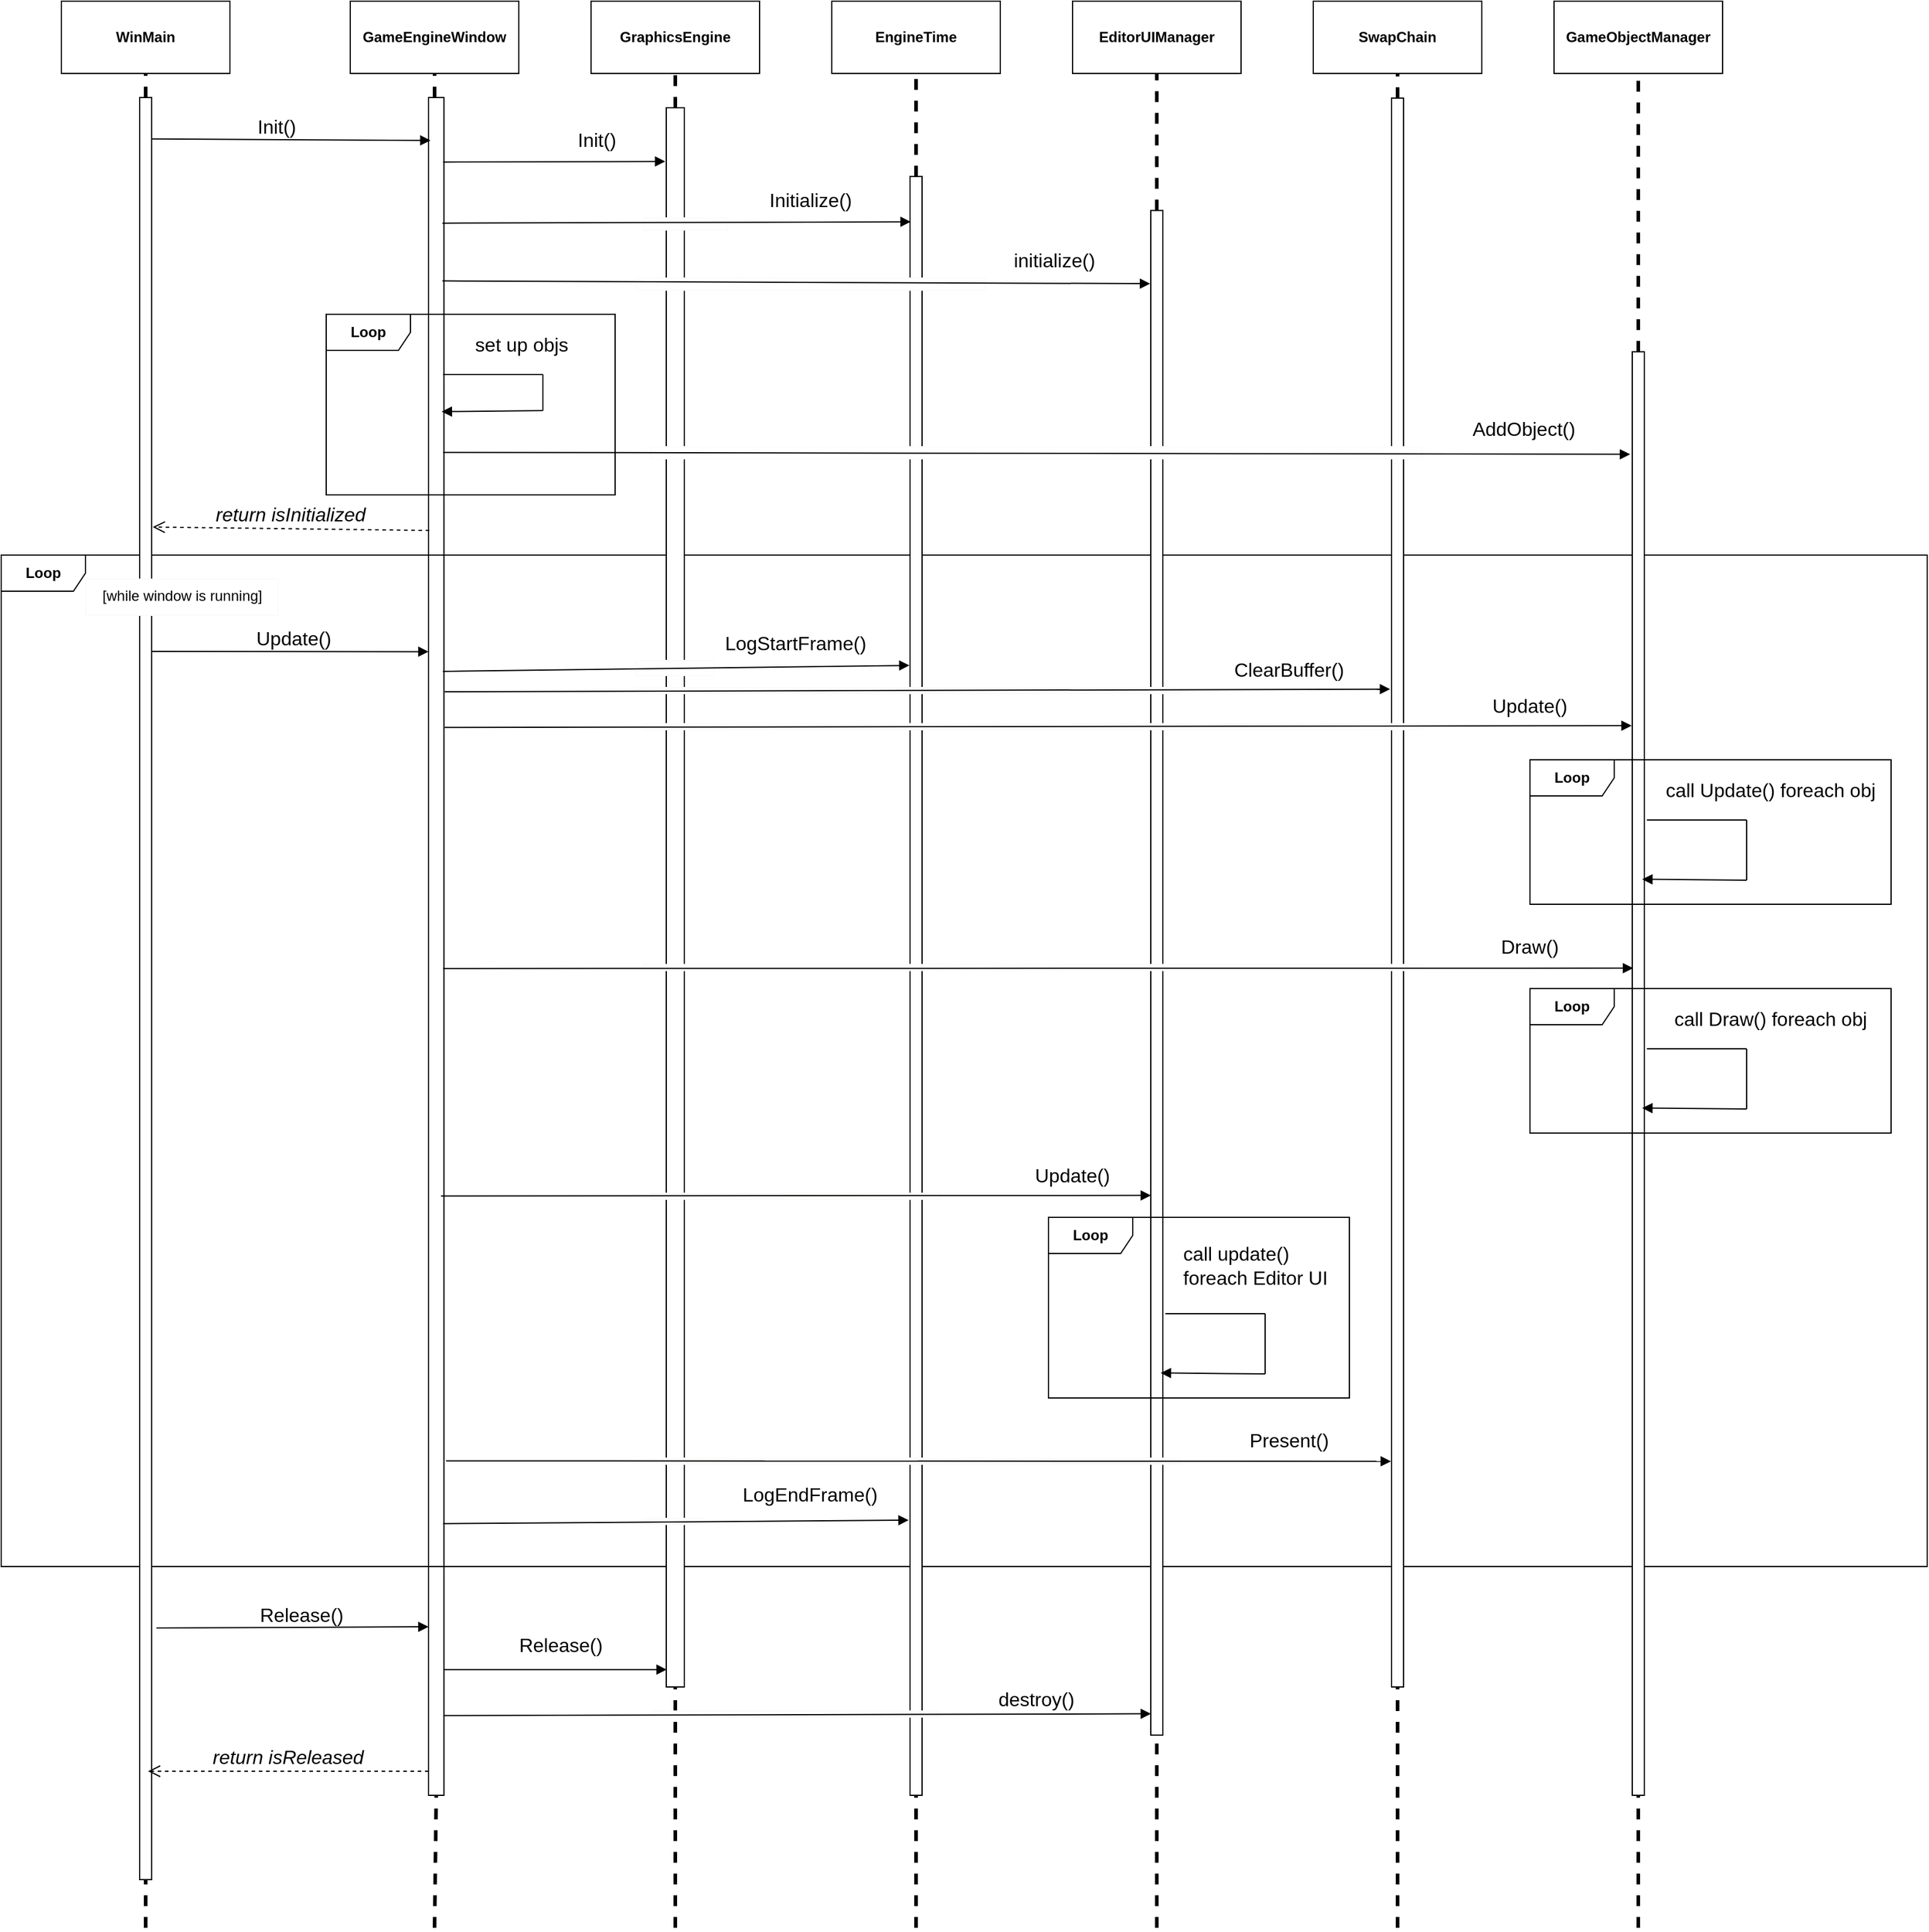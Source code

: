 <mxfile version="24.8.3">
  <diagram name="Page-1" id="9egSyZim5MgnGCOICIjD">
    <mxGraphModel dx="2632" dy="930" grid="1" gridSize="10" guides="1" tooltips="1" connect="1" arrows="1" fold="1" page="1" pageScale="1" pageWidth="850" pageHeight="1100" math="0" shadow="0">
      <root>
        <mxCell id="0" />
        <mxCell id="1" parent="0" />
        <mxCell id="O2gGplANYjAnvR2QXnQA-1" value="&lt;b&gt;GameEngineWindow&lt;/b&gt;" style="rounded=0;whiteSpace=wrap;html=1;" vertex="1" parent="1">
          <mxGeometry x="20" y="40" width="140" height="60" as="geometry" />
        </mxCell>
        <mxCell id="O2gGplANYjAnvR2QXnQA-2" value="" style="endArrow=none;dashed=1;html=1;rounded=0;entryX=0.5;entryY=1;entryDx=0;entryDy=0;strokeWidth=3;" edge="1" parent="1" source="O2gGplANYjAnvR2QXnQA-3" target="O2gGplANYjAnvR2QXnQA-1">
          <mxGeometry width="50" height="50" relative="1" as="geometry">
            <mxPoint x="90" y="1040" as="sourcePoint" />
            <mxPoint x="140" y="200" as="targetPoint" />
          </mxGeometry>
        </mxCell>
        <mxCell id="O2gGplANYjAnvR2QXnQA-5" value="" style="endArrow=none;dashed=1;html=1;rounded=0;entryX=0.5;entryY=1;entryDx=0;entryDy=0;strokeWidth=3;" edge="1" parent="1" target="O2gGplANYjAnvR2QXnQA-3">
          <mxGeometry width="50" height="50" relative="1" as="geometry">
            <mxPoint x="90" y="1640" as="sourcePoint" />
            <mxPoint x="90" y="100" as="targetPoint" />
          </mxGeometry>
        </mxCell>
        <mxCell id="O2gGplANYjAnvR2QXnQA-3" value="" style="rounded=0;whiteSpace=wrap;html=1;" vertex="1" parent="1">
          <mxGeometry x="85" y="120" width="12.8" height="1410" as="geometry" />
        </mxCell>
        <mxCell id="O2gGplANYjAnvR2QXnQA-6" value="&lt;b&gt;Loop&lt;/b&gt;" style="shape=umlFrame;whiteSpace=wrap;html=1;pointerEvents=0;recursiveResize=0;container=1;collapsible=0;width=70;height=30;movable=0;resizable=0;rotatable=0;deletable=0;editable=0;locked=1;connectable=0;" vertex="1" parent="1">
          <mxGeometry x="-270" y="500" width="1600" height="840" as="geometry" />
        </mxCell>
        <mxCell id="O2gGplANYjAnvR2QXnQA-7" value="&lt;b&gt;WinMain&lt;/b&gt;" style="rounded=0;whiteSpace=wrap;html=1;" vertex="1" parent="1">
          <mxGeometry x="-220" y="40" width="140" height="60" as="geometry" />
        </mxCell>
        <mxCell id="O2gGplANYjAnvR2QXnQA-8" value="" style="endArrow=none;dashed=1;html=1;rounded=0;entryX=0.5;entryY=1;entryDx=0;entryDy=0;strokeWidth=3;" edge="1" parent="1" source="O2gGplANYjAnvR2QXnQA-10" target="O2gGplANYjAnvR2QXnQA-7">
          <mxGeometry width="50" height="50" relative="1" as="geometry">
            <mxPoint x="-150" y="1240" as="sourcePoint" />
            <mxPoint x="-155" y="140" as="targetPoint" />
          </mxGeometry>
        </mxCell>
        <mxCell id="O2gGplANYjAnvR2QXnQA-11" value="" style="endArrow=none;dashed=1;html=1;rounded=0;entryX=0.5;entryY=1;entryDx=0;entryDy=0;strokeWidth=3;" edge="1" parent="1" target="O2gGplANYjAnvR2QXnQA-10">
          <mxGeometry width="50" height="50" relative="1" as="geometry">
            <mxPoint x="-150" y="1640" as="sourcePoint" />
            <mxPoint x="-150" y="100" as="targetPoint" />
          </mxGeometry>
        </mxCell>
        <mxCell id="O2gGplANYjAnvR2QXnQA-10" value="" style="rounded=0;whiteSpace=wrap;html=1;" vertex="1" parent="1">
          <mxGeometry x="-155" y="120" width="10" height="1480" as="geometry" />
        </mxCell>
        <mxCell id="O2gGplANYjAnvR2QXnQA-12" value="&lt;font style=&quot;font-size: 16px;&quot;&gt;Init()&lt;/font&gt;" style="html=1;verticalAlign=bottom;labelBackgroundColor=none;endArrow=block;endFill=1;endSize=6;align=left;rounded=0;exitX=0.929;exitY=0.038;exitDx=0;exitDy=0;exitPerimeter=0;entryX=0.071;entryY=0.039;entryDx=0;entryDy=0;entryPerimeter=0;" edge="1" parent="1">
          <mxGeometry x="-0.259" y="-1" relative="1" as="geometry">
            <mxPoint x="-145.0" y="154.37" as="sourcePoint" />
            <mxPoint x="86.619" y="155.64" as="targetPoint" />
            <mxPoint as="offset" />
          </mxGeometry>
        </mxCell>
        <mxCell id="O2gGplANYjAnvR2QXnQA-13" value="&lt;font style=&quot;font-size: 16px;&quot;&gt;Update()&lt;/font&gt;" style="html=1;verticalAlign=bottom;labelBackgroundColor=none;endArrow=block;endFill=1;endSize=6;align=left;rounded=0;entryX=0.032;entryY=0.314;entryDx=0;entryDy=0;entryPerimeter=0;exitX=1.078;exitY=0.299;exitDx=0;exitDy=0;exitPerimeter=0;" edge="1" parent="1">
          <mxGeometry x="-0.259" y="-1" relative="1" as="geometry">
            <mxPoint x="-144.63" y="580" as="sourcePoint" />
            <mxPoint x="85.0" y="580.22" as="targetPoint" />
            <mxPoint as="offset" />
          </mxGeometry>
        </mxCell>
        <mxCell id="O2gGplANYjAnvR2QXnQA-17" value="" style="group" vertex="1" connectable="0" parent="1">
          <mxGeometry x="-200" y="520" width="160" height="30" as="geometry" />
        </mxCell>
        <mxCell id="O2gGplANYjAnvR2QXnQA-16" value="" style="rounded=0;whiteSpace=wrap;html=1;strokeColor=#FAFCF9;" vertex="1" parent="O2gGplANYjAnvR2QXnQA-17">
          <mxGeometry width="160" height="30" as="geometry" />
        </mxCell>
        <mxCell id="O2gGplANYjAnvR2QXnQA-15" value="[while window is running]" style="text;html=1;align=center;" vertex="1" parent="O2gGplANYjAnvR2QXnQA-17">
          <mxGeometry width="160" height="30" as="geometry" />
        </mxCell>
        <mxCell id="O2gGplANYjAnvR2QXnQA-23" value="" style="group;movable=1;resizable=1;rotatable=1;deletable=1;editable=1;locked=0;connectable=1;" vertex="1" connectable="0" parent="1">
          <mxGeometry x="420" y="40" width="140" height="1490" as="geometry" />
        </mxCell>
        <mxCell id="O2gGplANYjAnvR2QXnQA-18" value="&lt;b&gt;EngineTime&lt;/b&gt;" style="rounded=0;whiteSpace=wrap;html=1;" vertex="1" parent="O2gGplANYjAnvR2QXnQA-23">
          <mxGeometry width="140" height="60" as="geometry" />
        </mxCell>
        <mxCell id="O2gGplANYjAnvR2QXnQA-19" value="" style="endArrow=none;dashed=1;html=1;rounded=0;entryX=0.5;entryY=1;entryDx=0;entryDy=0;strokeWidth=3;" edge="1" parent="O2gGplANYjAnvR2QXnQA-23" source="O2gGplANYjAnvR2QXnQA-20" target="O2gGplANYjAnvR2QXnQA-18">
          <mxGeometry width="50" height="50" relative="1" as="geometry">
            <mxPoint x="70" y="1027.586" as="sourcePoint" />
            <mxPoint x="-140" y="59.943" as="targetPoint" />
          </mxGeometry>
        </mxCell>
        <mxCell id="O2gGplANYjAnvR2QXnQA-21" value="" style="endArrow=none;dashed=1;html=1;rounded=0;entryX=0.5;entryY=1;entryDx=0;entryDy=0;strokeWidth=3;" edge="1" parent="O2gGplANYjAnvR2QXnQA-23" target="O2gGplANYjAnvR2QXnQA-20">
          <mxGeometry width="50" height="50" relative="1" as="geometry">
            <mxPoint x="70" y="1600" as="sourcePoint" />
            <mxPoint x="70" y="51.379" as="targetPoint" />
          </mxGeometry>
        </mxCell>
        <mxCell id="O2gGplANYjAnvR2QXnQA-20" value="" style="rounded=0;whiteSpace=wrap;html=1;" vertex="1" parent="O2gGplANYjAnvR2QXnQA-23">
          <mxGeometry x="65" y="145.575" width="10" height="1344.425" as="geometry" />
        </mxCell>
        <mxCell id="O2gGplANYjAnvR2QXnQA-24" value="" style="group;movable=1;resizable=1;rotatable=1;deletable=1;editable=1;locked=0;connectable=1;" vertex="1" connectable="0" parent="1">
          <mxGeometry x="220" y="40" width="140" height="1400" as="geometry" />
        </mxCell>
        <mxCell id="O2gGplANYjAnvR2QXnQA-25" value="&lt;b&gt;GraphicsEngine&lt;/b&gt;" style="rounded=0;whiteSpace=wrap;html=1;movable=1;resizable=1;rotatable=1;deletable=1;editable=1;locked=0;connectable=1;" vertex="1" parent="O2gGplANYjAnvR2QXnQA-24">
          <mxGeometry width="140" height="60" as="geometry" />
        </mxCell>
        <mxCell id="O2gGplANYjAnvR2QXnQA-26" value="" style="endArrow=none;dashed=1;html=1;rounded=0;entryX=0.5;entryY=1;entryDx=0;entryDy=0;strokeWidth=3;" edge="1" parent="O2gGplANYjAnvR2QXnQA-24" source="O2gGplANYjAnvR2QXnQA-28" target="O2gGplANYjAnvR2QXnQA-25">
          <mxGeometry width="50" height="50" relative="1" as="geometry">
            <mxPoint x="70" y="965.517" as="sourcePoint" />
            <mxPoint x="-140" y="56.322" as="targetPoint" />
          </mxGeometry>
        </mxCell>
        <mxCell id="O2gGplANYjAnvR2QXnQA-27" value="" style="endArrow=none;dashed=1;html=1;rounded=0;entryX=0.5;entryY=1;entryDx=0;entryDy=0;strokeWidth=3;" edge="1" parent="O2gGplANYjAnvR2QXnQA-24" target="O2gGplANYjAnvR2QXnQA-28">
          <mxGeometry width="50" height="50" relative="1" as="geometry">
            <mxPoint x="70" y="1600" as="sourcePoint" />
            <mxPoint x="70" y="48.276" as="targetPoint" />
          </mxGeometry>
        </mxCell>
        <mxCell id="O2gGplANYjAnvR2QXnQA-28" value="" style="rounded=0;whiteSpace=wrap;html=1;movable=1;resizable=1;rotatable=1;deletable=1;editable=1;locked=0;connectable=1;" vertex="1" parent="O2gGplANYjAnvR2QXnQA-24">
          <mxGeometry x="62.5" y="88.506" width="15" height="1311.494" as="geometry" />
        </mxCell>
        <mxCell id="O2gGplANYjAnvR2QXnQA-70" value="" style="rounded=0;whiteSpace=wrap;html=1;strokeColor=#FAFCF9;" vertex="1" parent="1">
          <mxGeometry x="257.31" y="270" width="290" height="10" as="geometry" />
        </mxCell>
        <mxCell id="O2gGplANYjAnvR2QXnQA-60" value="" style="group;movable=0;resizable=0;rotatable=0;deletable=0;editable=0;locked=1;connectable=0;" vertex="1" connectable="0" parent="1">
          <mxGeometry x="620" y="40" width="140" height="1440" as="geometry" />
        </mxCell>
        <mxCell id="O2gGplANYjAnvR2QXnQA-61" value="&lt;b&gt;EditorUIManager&lt;/b&gt;" style="rounded=0;whiteSpace=wrap;html=1;movable=0;resizable=0;rotatable=0;deletable=0;editable=0;locked=1;connectable=0;" vertex="1" parent="O2gGplANYjAnvR2QXnQA-60">
          <mxGeometry width="140" height="60" as="geometry" />
        </mxCell>
        <mxCell id="O2gGplANYjAnvR2QXnQA-62" value="" style="endArrow=none;dashed=1;html=1;rounded=0;entryX=0.5;entryY=1;entryDx=0;entryDy=0;strokeWidth=3;" edge="1" parent="O2gGplANYjAnvR2QXnQA-60" source="O2gGplANYjAnvR2QXnQA-64" target="O2gGplANYjAnvR2QXnQA-61">
          <mxGeometry width="50" height="50" relative="1" as="geometry">
            <mxPoint x="70" y="993.103" as="sourcePoint" />
            <mxPoint x="-140" y="57.931" as="targetPoint" />
          </mxGeometry>
        </mxCell>
        <mxCell id="O2gGplANYjAnvR2QXnQA-63" value="" style="endArrow=none;dashed=1;html=1;rounded=0;entryX=0.5;entryY=1;entryDx=0;entryDy=0;strokeWidth=3;" edge="1" parent="O2gGplANYjAnvR2QXnQA-60" target="O2gGplANYjAnvR2QXnQA-64">
          <mxGeometry width="50" height="50" relative="1" as="geometry">
            <mxPoint x="70" y="1600" as="sourcePoint" />
            <mxPoint x="70" y="49.655" as="targetPoint" />
          </mxGeometry>
        </mxCell>
        <mxCell id="O2gGplANYjAnvR2QXnQA-64" value="" style="rounded=0;whiteSpace=wrap;html=1;" vertex="1" parent="O2gGplANYjAnvR2QXnQA-60">
          <mxGeometry x="65" y="173.793" width="10" height="1266.207" as="geometry" />
        </mxCell>
        <mxCell id="O2gGplANYjAnvR2QXnQA-71" value="&lt;font style=&quot;font-size: 16px;&quot;&gt;initialize()&lt;/font&gt;" style="text;html=1;align=center;verticalAlign=middle;whiteSpace=wrap;rounded=0;" vertex="1" parent="1">
          <mxGeometry x="550" y="240" width="110" height="30" as="geometry" />
        </mxCell>
        <mxCell id="O2gGplANYjAnvR2QXnQA-49" value="" style="rounded=0;whiteSpace=wrap;html=1;strokeColor=#FAFCF9;" vertex="1" parent="1">
          <mxGeometry x="263.75" y="220" width="70" height="10" as="geometry" />
        </mxCell>
        <mxCell id="O2gGplANYjAnvR2QXnQA-51" value="" style="html=1;verticalAlign=bottom;labelBackgroundColor=none;endArrow=block;endFill=1;rounded=0;movable=1;resizable=1;rotatable=1;deletable=1;editable=1;locked=0;connectable=1;exitX=0.902;exitY=0.074;exitDx=0;exitDy=0;exitPerimeter=0;entryX=0.059;entryY=0.028;entryDx=0;entryDy=0;entryPerimeter=0;" edge="1" parent="1" source="O2gGplANYjAnvR2QXnQA-3" target="O2gGplANYjAnvR2QXnQA-20">
          <mxGeometry width="160" relative="1" as="geometry">
            <mxPoint x="140" y="230" as="sourcePoint" />
            <mxPoint x="460" y="228" as="targetPoint" />
          </mxGeometry>
        </mxCell>
        <mxCell id="O2gGplANYjAnvR2QXnQA-76" value="" style="html=1;verticalAlign=bottom;labelBackgroundColor=none;endArrow=block;endFill=1;rounded=0;exitX=0.902;exitY=0.108;exitDx=0;exitDy=0;exitPerimeter=0;entryX=-0.05;entryY=0.048;entryDx=0;entryDy=0;entryPerimeter=0;movable=1;resizable=1;rotatable=1;deletable=1;editable=1;locked=0;connectable=1;" edge="1" parent="1" source="O2gGplANYjAnvR2QXnQA-3" target="O2gGplANYjAnvR2QXnQA-64">
          <mxGeometry width="160" relative="1" as="geometry">
            <mxPoint x="106" y="233" as="sourcePoint" />
            <mxPoint x="575" y="233" as="targetPoint" />
          </mxGeometry>
        </mxCell>
        <mxCell id="O2gGplANYjAnvR2QXnQA-29" value="" style="rounded=0;whiteSpace=wrap;html=1;strokeColor=#FAFCF9;" vertex="1" parent="1">
          <mxGeometry x="257.5" y="587.5" width="65" height="12.5" as="geometry" />
        </mxCell>
        <mxCell id="O2gGplANYjAnvR2QXnQA-32" value="" style="html=1;verticalAlign=bottom;labelBackgroundColor=none;endArrow=block;endFill=1;rounded=0;movable=1;resizable=1;rotatable=1;deletable=1;editable=1;locked=0;connectable=1;entryX=-0.047;entryY=0.302;entryDx=0;entryDy=0;entryPerimeter=0;exitX=0.928;exitY=0.338;exitDx=0;exitDy=0;exitPerimeter=0;" edge="1" parent="1" source="O2gGplANYjAnvR2QXnQA-3" target="O2gGplANYjAnvR2QXnQA-20">
          <mxGeometry width="160" relative="1" as="geometry">
            <mxPoint x="130" y="590" as="sourcePoint" />
            <mxPoint x="470" y="590" as="targetPoint" />
          </mxGeometry>
        </mxCell>
        <mxCell id="O2gGplANYjAnvR2QXnQA-33" value="&lt;font style=&quot;font-size: 16px;&quot;&gt;LogStartFrame()&lt;/font&gt;" style="text;html=1;align=center;verticalAlign=middle;whiteSpace=wrap;rounded=0;" vertex="1" parent="1">
          <mxGeometry x="340" y="557.5" width="100" height="30" as="geometry" />
        </mxCell>
        <mxCell id="O2gGplANYjAnvR2QXnQA-45" value="&lt;font style=&quot;font-size: 16px;&quot;&gt;Init()&lt;/font&gt;" style="text;html=1;align=center;verticalAlign=middle;whiteSpace=wrap;rounded=0;" vertex="1" parent="1">
          <mxGeometry x="170" y="140" width="110" height="30" as="geometry" />
        </mxCell>
        <mxCell id="O2gGplANYjAnvR2QXnQA-42" value="" style="html=1;verticalAlign=bottom;labelBackgroundColor=none;endArrow=block;endFill=1;rounded=0;exitX=0.949;exitY=0.038;exitDx=0;exitDy=0;exitPerimeter=0;entryX=-0.053;entryY=0.034;entryDx=0;entryDy=0;entryPerimeter=0;" edge="1" parent="1" source="O2gGplANYjAnvR2QXnQA-3" target="O2gGplANYjAnvR2QXnQA-28">
          <mxGeometry width="160" relative="1" as="geometry">
            <mxPoint x="110" y="170" as="sourcePoint" />
            <mxPoint x="200" y="190" as="targetPoint" />
          </mxGeometry>
        </mxCell>
        <mxCell id="O2gGplANYjAnvR2QXnQA-78" value="&lt;b&gt;Loop&lt;/b&gt;" style="shape=umlFrame;whiteSpace=wrap;html=1;pointerEvents=0;recursiveResize=0;container=1;collapsible=0;width=70;height=30;movable=0;resizable=0;rotatable=0;deletable=0;editable=0;locked=1;connectable=0;" vertex="1" parent="1">
          <mxGeometry y="300" width="240" height="150" as="geometry" />
        </mxCell>
        <mxCell id="O2gGplANYjAnvR2QXnQA-79" value="" style="html=1;verticalAlign=bottom;labelBackgroundColor=none;endArrow=block;endFill=1;rounded=0;entryX=0.855;entryY=0.185;entryDx=0;entryDy=0;entryPerimeter=0;movable=1;resizable=1;rotatable=1;deletable=1;editable=1;locked=0;connectable=1;" edge="1" parent="1" target="O2gGplANYjAnvR2QXnQA-3">
          <mxGeometry width="160" relative="1" as="geometry">
            <mxPoint x="180" y="380" as="sourcePoint" />
            <mxPoint x="93.25" y="399.23" as="targetPoint" />
          </mxGeometry>
        </mxCell>
        <mxCell id="O2gGplANYjAnvR2QXnQA-80" value="" style="endArrow=none;html=1;rounded=0;" edge="1" parent="1">
          <mxGeometry width="50" height="50" relative="1" as="geometry">
            <mxPoint x="180" y="350" as="sourcePoint" />
            <mxPoint x="180" y="380" as="targetPoint" />
          </mxGeometry>
        </mxCell>
        <mxCell id="O2gGplANYjAnvR2QXnQA-81" value="" style="endArrow=none;html=1;rounded=0;exitX=1.214;exitY=0.243;exitDx=0;exitDy=0;exitPerimeter=0;" edge="1" parent="1">
          <mxGeometry width="50" height="50" relative="1" as="geometry">
            <mxPoint x="97.14" y="350.01" as="sourcePoint" />
            <mxPoint x="180" y="350" as="targetPoint" />
          </mxGeometry>
        </mxCell>
        <mxCell id="O2gGplANYjAnvR2QXnQA-82" value="&lt;font style=&quot;font-size: 16px;&quot;&gt;set up objs&lt;br&gt;&lt;/font&gt;" style="text;html=1;align=center;verticalAlign=middle;whiteSpace=wrap;rounded=0;" vertex="1" parent="1">
          <mxGeometry x="120" y="310" width="84.615" height="30" as="geometry" />
        </mxCell>
        <mxCell id="O2gGplANYjAnvR2QXnQA-83" value="&lt;i&gt;&lt;font style=&quot;font-size: 16px;&quot;&gt;return isInitialized&lt;/font&gt;&lt;/i&gt;" style="endArrow=open;startArrow=none;endFill=0;startFill=0;endSize=8;html=1;verticalAlign=bottom;dashed=1;labelBackgroundColor=none;rounded=0;exitX=0.05;exitY=0.255;exitDx=0;exitDy=0;exitPerimeter=0;entryX=1.094;entryY=0.241;entryDx=0;entryDy=0;entryPerimeter=0;" edge="1" parent="1" source="O2gGplANYjAnvR2QXnQA-3" target="O2gGplANYjAnvR2QXnQA-10">
          <mxGeometry x="0.007" width="160" relative="1" as="geometry">
            <mxPoint x="-110" y="480" as="sourcePoint" />
            <mxPoint x="50" y="480" as="targetPoint" />
            <mxPoint as="offset" />
          </mxGeometry>
        </mxCell>
        <mxCell id="O2gGplANYjAnvR2QXnQA-50" value="&lt;font style=&quot;font-size: 16px;&quot;&gt;Initialize()&lt;/font&gt;" style="text;html=1;align=center;verticalAlign=middle;whiteSpace=wrap;rounded=0;" vertex="1" parent="1">
          <mxGeometry x="360" y="190" width="84.615" height="30" as="geometry" />
        </mxCell>
        <mxCell id="O2gGplANYjAnvR2QXnQA-84" value="" style="group;movable=1;resizable=1;rotatable=1;deletable=1;editable=1;locked=0;connectable=1;" vertex="1" connectable="0" parent="1">
          <mxGeometry x="820" y="40" width="140" height="1400" as="geometry" />
        </mxCell>
        <mxCell id="O2gGplANYjAnvR2QXnQA-85" value="&lt;b&gt;SwapChain&lt;/b&gt;" style="rounded=0;whiteSpace=wrap;html=1;movable=1;resizable=1;rotatable=1;deletable=1;editable=1;locked=0;connectable=1;" vertex="1" parent="O2gGplANYjAnvR2QXnQA-84">
          <mxGeometry width="140" height="60" as="geometry" />
        </mxCell>
        <mxCell id="O2gGplANYjAnvR2QXnQA-86" value="" style="endArrow=none;dashed=1;html=1;rounded=0;entryX=0.5;entryY=1;entryDx=0;entryDy=0;strokeWidth=3;" edge="1" parent="O2gGplANYjAnvR2QXnQA-84" source="O2gGplANYjAnvR2QXnQA-88" target="O2gGplANYjAnvR2QXnQA-85">
          <mxGeometry width="50" height="50" relative="1" as="geometry">
            <mxPoint x="70" y="965.517" as="sourcePoint" />
            <mxPoint x="-140" y="56.322" as="targetPoint" />
          </mxGeometry>
        </mxCell>
        <mxCell id="O2gGplANYjAnvR2QXnQA-87" value="" style="endArrow=none;dashed=1;html=1;rounded=0;entryX=0.5;entryY=1;entryDx=0;entryDy=0;strokeWidth=3;" edge="1" parent="O2gGplANYjAnvR2QXnQA-84" target="O2gGplANYjAnvR2QXnQA-88">
          <mxGeometry width="50" height="50" relative="1" as="geometry">
            <mxPoint x="70" y="1600" as="sourcePoint" />
            <mxPoint x="70" y="48.276" as="targetPoint" />
          </mxGeometry>
        </mxCell>
        <mxCell id="O2gGplANYjAnvR2QXnQA-88" value="" style="rounded=0;whiteSpace=wrap;html=1;" vertex="1" parent="O2gGplANYjAnvR2QXnQA-84">
          <mxGeometry x="65" y="80.46" width="10" height="1319.54" as="geometry" />
        </mxCell>
        <mxCell id="O2gGplANYjAnvR2QXnQA-89" value="" style="group;movable=1;resizable=1;rotatable=1;deletable=1;editable=1;locked=0;connectable=1;" vertex="1" connectable="0" parent="1">
          <mxGeometry x="1020" y="40" width="140" height="1490" as="geometry" />
        </mxCell>
        <mxCell id="O2gGplANYjAnvR2QXnQA-90" value="&lt;b&gt;GameObjectManager&lt;/b&gt;" style="rounded=0;whiteSpace=wrap;html=1;movable=1;resizable=1;rotatable=1;deletable=1;editable=1;locked=0;connectable=1;" vertex="1" parent="O2gGplANYjAnvR2QXnQA-89">
          <mxGeometry width="140" height="60" as="geometry" />
        </mxCell>
        <mxCell id="O2gGplANYjAnvR2QXnQA-91" value="" style="endArrow=none;dashed=1;html=1;rounded=0;entryX=0.5;entryY=1;entryDx=0;entryDy=0;strokeWidth=3;" edge="1" parent="O2gGplANYjAnvR2QXnQA-89" source="O2gGplANYjAnvR2QXnQA-93" target="O2gGplANYjAnvR2QXnQA-90">
          <mxGeometry width="50" height="50" relative="1" as="geometry">
            <mxPoint x="70" y="1027.586" as="sourcePoint" />
            <mxPoint x="-140" y="59.943" as="targetPoint" />
          </mxGeometry>
        </mxCell>
        <mxCell id="O2gGplANYjAnvR2QXnQA-92" value="" style="endArrow=none;dashed=1;html=1;rounded=0;entryX=0.5;entryY=1;entryDx=0;entryDy=0;strokeWidth=3;" edge="1" parent="O2gGplANYjAnvR2QXnQA-89" target="O2gGplANYjAnvR2QXnQA-93">
          <mxGeometry width="50" height="50" relative="1" as="geometry">
            <mxPoint x="70" y="1600" as="sourcePoint" />
            <mxPoint x="70" y="51.379" as="targetPoint" />
          </mxGeometry>
        </mxCell>
        <mxCell id="O2gGplANYjAnvR2QXnQA-93" value="" style="rounded=0;whiteSpace=wrap;html=1;" vertex="1" parent="O2gGplANYjAnvR2QXnQA-89">
          <mxGeometry x="65" y="291.149" width="10" height="1198.851" as="geometry" />
        </mxCell>
        <mxCell id="O2gGplANYjAnvR2QXnQA-95" value="" style="rounded=0;whiteSpace=wrap;html=1;strokeColor=#FAFCF9;" vertex="1" parent="1">
          <mxGeometry x="257.5" y="610" width="452.5" height="5" as="geometry" />
        </mxCell>
        <mxCell id="O2gGplANYjAnvR2QXnQA-94" value="" style="html=1;verticalAlign=bottom;labelBackgroundColor=none;endArrow=block;endFill=1;rounded=0;movable=1;resizable=1;rotatable=1;deletable=1;editable=1;locked=0;connectable=1;entryX=-0.113;entryY=0.372;entryDx=0;entryDy=0;entryPerimeter=0;exitX=1.044;exitY=0.35;exitDx=0;exitDy=0;exitPerimeter=0;" edge="1" parent="1" source="O2gGplANYjAnvR2QXnQA-3" target="O2gGplANYjAnvR2QXnQA-88">
          <mxGeometry width="160" relative="1" as="geometry">
            <mxPoint x="110" y="620" as="sourcePoint" />
            <mxPoint x="860" y="620" as="targetPoint" />
          </mxGeometry>
        </mxCell>
        <mxCell id="O2gGplANYjAnvR2QXnQA-96" value="&lt;font style=&quot;font-size: 16px;&quot;&gt;ClearBuffer()&lt;/font&gt;" style="text;html=1;align=center;verticalAlign=middle;whiteSpace=wrap;rounded=0;" vertex="1" parent="1">
          <mxGeometry x="750" y="580" width="100" height="30" as="geometry" />
        </mxCell>
        <mxCell id="O2gGplANYjAnvR2QXnQA-99" value="" style="rounded=0;whiteSpace=wrap;html=1;strokeColor=#FAFCF9;" vertex="1" parent="1">
          <mxGeometry x="263.75" y="640" width="646.25" height="5" as="geometry" />
        </mxCell>
        <mxCell id="O2gGplANYjAnvR2QXnQA-98" value="" style="html=1;verticalAlign=bottom;labelBackgroundColor=none;endArrow=block;endFill=1;rounded=0;movable=1;resizable=1;rotatable=1;deletable=1;editable=1;locked=0;connectable=1;entryX=-0.05;entryY=0.259;entryDx=0;entryDy=0;entryPerimeter=0;exitX=1.044;exitY=0.371;exitDx=0;exitDy=0;exitPerimeter=0;" edge="1" parent="1" source="O2gGplANYjAnvR2QXnQA-3" target="O2gGplANYjAnvR2QXnQA-93">
          <mxGeometry width="160" relative="1" as="geometry">
            <mxPoint x="140" y="660" as="sourcePoint" />
            <mxPoint x="1060" y="640" as="targetPoint" />
          </mxGeometry>
        </mxCell>
        <mxCell id="O2gGplANYjAnvR2QXnQA-100" value="&lt;font style=&quot;font-size: 16px;&quot;&gt;Update()&lt;/font&gt;" style="text;html=1;align=center;verticalAlign=middle;whiteSpace=wrap;rounded=0;" vertex="1" parent="1">
          <mxGeometry x="950" y="610" width="100" height="30" as="geometry" />
        </mxCell>
        <mxCell id="O2gGplANYjAnvR2QXnQA-102" value="" style="endArrow=none;html=1;rounded=0;exitX=1.214;exitY=0.243;exitDx=0;exitDy=0;exitPerimeter=0;" edge="1" parent="1">
          <mxGeometry width="50" height="50" relative="1" as="geometry">
            <mxPoint x="1097.14" y="720.01" as="sourcePoint" />
            <mxPoint x="1180" y="720" as="targetPoint" />
          </mxGeometry>
        </mxCell>
        <mxCell id="O2gGplANYjAnvR2QXnQA-103" value="" style="endArrow=none;html=1;rounded=0;" edge="1" parent="1">
          <mxGeometry width="50" height="50" relative="1" as="geometry">
            <mxPoint x="1180" y="720" as="sourcePoint" />
            <mxPoint x="1180" y="770" as="targetPoint" />
          </mxGeometry>
        </mxCell>
        <mxCell id="O2gGplANYjAnvR2QXnQA-104" value="" style="html=1;verticalAlign=bottom;labelBackgroundColor=none;endArrow=block;endFill=1;rounded=0;entryX=0.825;entryY=0.289;entryDx=0;entryDy=0;entryPerimeter=0;movable=1;resizable=1;rotatable=1;deletable=1;editable=1;locked=0;connectable=1;" edge="1" parent="1">
          <mxGeometry width="160" relative="1" as="geometry">
            <mxPoint x="1180" y="770" as="sourcePoint" />
            <mxPoint x="1093.25" y="769.23" as="targetPoint" />
          </mxGeometry>
        </mxCell>
        <mxCell id="O2gGplANYjAnvR2QXnQA-106" value="&lt;b&gt;Loop&lt;/b&gt;" style="shape=umlFrame;whiteSpace=wrap;html=1;pointerEvents=0;recursiveResize=0;container=1;collapsible=0;width=70;height=30;movable=1;resizable=1;rotatable=1;deletable=1;editable=1;locked=0;connectable=1;" vertex="1" parent="1">
          <mxGeometry x="1000" y="670" width="300" height="120" as="geometry" />
        </mxCell>
        <mxCell id="O2gGplANYjAnvR2QXnQA-105" value="&lt;font style=&quot;font-size: 16px;&quot;&gt;call Update() foreach obj&lt;br&gt;&lt;/font&gt;" style="text;html=1;align=center;verticalAlign=middle;whiteSpace=wrap;rounded=0;" vertex="1" parent="O2gGplANYjAnvR2QXnQA-106">
          <mxGeometry x="110" y="10" width="180" height="30" as="geometry" />
        </mxCell>
        <mxCell id="O2gGplANYjAnvR2QXnQA-107" value="&lt;font style=&quot;font-size: 16px;&quot;&gt;Draw()&lt;/font&gt;" style="text;html=1;align=center;verticalAlign=middle;whiteSpace=wrap;rounded=0;" vertex="1" parent="1">
          <mxGeometry x="950" y="810" width="100" height="30" as="geometry" />
        </mxCell>
        <mxCell id="O2gGplANYjAnvR2QXnQA-108" value="" style="rounded=0;whiteSpace=wrap;html=1;strokeColor=#FAFCF9;" vertex="1" parent="1">
          <mxGeometry x="263.75" y="840" width="646.25" height="5" as="geometry" />
        </mxCell>
        <mxCell id="O2gGplANYjAnvR2QXnQA-109" value="" style="html=1;verticalAlign=bottom;labelBackgroundColor=none;endArrow=block;endFill=1;rounded=0;movable=1;resizable=1;rotatable=1;deletable=1;editable=1;locked=0;connectable=1;exitX=0.949;exitY=0.513;exitDx=0;exitDy=0;exitPerimeter=0;entryX=0.075;entryY=0.427;entryDx=0;entryDy=0;entryPerimeter=0;" edge="1" parent="1" source="O2gGplANYjAnvR2QXnQA-3" target="O2gGplANYjAnvR2QXnQA-93">
          <mxGeometry width="160" relative="1" as="geometry">
            <mxPoint x="160" y="860" as="sourcePoint" />
            <mxPoint x="1084" y="727" as="targetPoint" />
          </mxGeometry>
        </mxCell>
        <mxCell id="O2gGplANYjAnvR2QXnQA-110" value="" style="html=1;verticalAlign=bottom;labelBackgroundColor=none;endArrow=block;endFill=1;rounded=0;entryX=0.825;entryY=0.289;entryDx=0;entryDy=0;entryPerimeter=0;movable=1;resizable=1;rotatable=1;deletable=1;editable=1;locked=0;connectable=1;" edge="1" parent="1">
          <mxGeometry width="160" relative="1" as="geometry">
            <mxPoint x="1180" y="960" as="sourcePoint" />
            <mxPoint x="1093.25" y="959.23" as="targetPoint" />
          </mxGeometry>
        </mxCell>
        <mxCell id="O2gGplANYjAnvR2QXnQA-111" value="" style="endArrow=none;html=1;rounded=0;" edge="1" parent="1">
          <mxGeometry width="50" height="50" relative="1" as="geometry">
            <mxPoint x="1180" y="910" as="sourcePoint" />
            <mxPoint x="1180" y="960" as="targetPoint" />
          </mxGeometry>
        </mxCell>
        <mxCell id="O2gGplANYjAnvR2QXnQA-112" value="" style="endArrow=none;html=1;rounded=0;exitX=1.214;exitY=0.243;exitDx=0;exitDy=0;exitPerimeter=0;" edge="1" parent="1">
          <mxGeometry width="50" height="50" relative="1" as="geometry">
            <mxPoint x="1097.14" y="910.01" as="sourcePoint" />
            <mxPoint x="1180" y="910" as="targetPoint" />
          </mxGeometry>
        </mxCell>
        <mxCell id="O2gGplANYjAnvR2QXnQA-113" value="&lt;b&gt;Loop&lt;/b&gt;" style="shape=umlFrame;whiteSpace=wrap;html=1;pointerEvents=0;recursiveResize=0;container=1;collapsible=0;width=70;height=30;movable=1;resizable=1;rotatable=1;deletable=1;editable=1;locked=0;connectable=1;" vertex="1" parent="1">
          <mxGeometry x="1000" y="860" width="300" height="120" as="geometry" />
        </mxCell>
        <mxCell id="O2gGplANYjAnvR2QXnQA-114" value="&lt;font style=&quot;font-size: 16px;&quot;&gt;call Draw() foreach obj&lt;br&gt;&lt;/font&gt;" style="text;html=1;align=center;verticalAlign=middle;whiteSpace=wrap;rounded=0;" vertex="1" parent="O2gGplANYjAnvR2QXnQA-113">
          <mxGeometry x="110" y="10" width="180" height="30" as="geometry" />
        </mxCell>
        <mxCell id="O2gGplANYjAnvR2QXnQA-115" value="&lt;font style=&quot;font-size: 16px;&quot;&gt;Update()&lt;/font&gt;" style="text;html=1;align=center;verticalAlign=middle;whiteSpace=wrap;rounded=0;" vertex="1" parent="1">
          <mxGeometry x="570" y="1000" width="100" height="30" as="geometry" />
        </mxCell>
        <mxCell id="O2gGplANYjAnvR2QXnQA-117" value="" style="rounded=0;whiteSpace=wrap;html=1;strokeColor=#FAFCF9;" vertex="1" parent="1">
          <mxGeometry x="270" y="1030" width="240" height="5" as="geometry" />
        </mxCell>
        <mxCell id="O2gGplANYjAnvR2QXnQA-118" value="" style="rounded=0;whiteSpace=wrap;html=1;strokeColor=#FAFCF9;" vertex="1" parent="1">
          <mxGeometry x="270" y="410" width="640" height="10" as="geometry" />
        </mxCell>
        <mxCell id="O2gGplANYjAnvR2QXnQA-120" value="" style="html=1;verticalAlign=bottom;labelBackgroundColor=none;endArrow=block;endFill=1;rounded=0;movable=1;resizable=1;rotatable=1;deletable=1;editable=1;locked=0;connectable=1;entryX=-0.175;entryY=0.071;entryDx=0;entryDy=0;entryPerimeter=0;exitX=0.949;exitY=0.209;exitDx=0;exitDy=0;exitPerimeter=0;" edge="1" parent="1" source="O2gGplANYjAnvR2QXnQA-3" target="O2gGplANYjAnvR2QXnQA-93">
          <mxGeometry width="160" relative="1" as="geometry">
            <mxPoint x="110" y="420" as="sourcePoint" />
            <mxPoint x="1050" y="430" as="targetPoint" />
          </mxGeometry>
        </mxCell>
        <mxCell id="O2gGplANYjAnvR2QXnQA-121" value="&lt;font style=&quot;font-size: 16px;&quot;&gt;AddObject()&lt;/font&gt;" style="text;html=1;align=center;verticalAlign=middle;whiteSpace=wrap;rounded=0;" vertex="1" parent="1">
          <mxGeometry x="940" y="380" width="110" height="30" as="geometry" />
        </mxCell>
        <mxCell id="O2gGplANYjAnvR2QXnQA-122" value="" style="html=1;verticalAlign=bottom;labelBackgroundColor=none;endArrow=block;endFill=1;rounded=0;movable=1;resizable=1;rotatable=1;deletable=1;editable=1;locked=0;connectable=1;exitX=0.807;exitY=0.647;exitDx=0;exitDy=0;exitPerimeter=0;entryX=0.012;entryY=0.646;entryDx=0;entryDy=0;entryPerimeter=0;" edge="1" parent="1" source="O2gGplANYjAnvR2QXnQA-3" target="O2gGplANYjAnvR2QXnQA-64">
          <mxGeometry width="160" relative="1" as="geometry">
            <mxPoint x="107" y="854" as="sourcePoint" />
            <mxPoint x="682" y="861" as="targetPoint" />
          </mxGeometry>
        </mxCell>
        <mxCell id="O2gGplANYjAnvR2QXnQA-123" value="&lt;b&gt;Loop&lt;/b&gt;" style="shape=umlFrame;whiteSpace=wrap;html=1;pointerEvents=0;recursiveResize=0;container=1;collapsible=0;width=70;height=30;movable=1;resizable=1;rotatable=1;deletable=1;editable=1;locked=0;connectable=1;" vertex="1" parent="1">
          <mxGeometry x="600" y="1050" width="250" height="150" as="geometry" />
        </mxCell>
        <mxCell id="O2gGplANYjAnvR2QXnQA-124" value="&lt;font style=&quot;font-size: 16px;&quot;&gt;call update() foreach Editor UI&lt;br&gt;&lt;/font&gt;" style="text;html=1;align=left;verticalAlign=middle;whiteSpace=wrap;rounded=0;" vertex="1" parent="O2gGplANYjAnvR2QXnQA-123">
          <mxGeometry x="110" y="10" width="130" height="60" as="geometry" />
        </mxCell>
        <mxCell id="O2gGplANYjAnvR2QXnQA-125" value="" style="endArrow=none;html=1;rounded=0;exitX=1.214;exitY=0.243;exitDx=0;exitDy=0;exitPerimeter=0;" edge="1" parent="1">
          <mxGeometry width="50" height="50" relative="1" as="geometry">
            <mxPoint x="697.14" y="1130.01" as="sourcePoint" />
            <mxPoint x="780" y="1130" as="targetPoint" />
          </mxGeometry>
        </mxCell>
        <mxCell id="O2gGplANYjAnvR2QXnQA-126" value="" style="endArrow=none;html=1;rounded=0;" edge="1" parent="1">
          <mxGeometry width="50" height="50" relative="1" as="geometry">
            <mxPoint x="780" y="1130" as="sourcePoint" />
            <mxPoint x="780" y="1180" as="targetPoint" />
          </mxGeometry>
        </mxCell>
        <mxCell id="O2gGplANYjAnvR2QXnQA-127" value="" style="html=1;verticalAlign=bottom;labelBackgroundColor=none;endArrow=block;endFill=1;rounded=0;entryX=0.825;entryY=0.289;entryDx=0;entryDy=0;entryPerimeter=0;movable=1;resizable=1;rotatable=1;deletable=1;editable=1;locked=0;connectable=1;" edge="1" parent="1">
          <mxGeometry width="160" relative="1" as="geometry">
            <mxPoint x="780" y="1180" as="sourcePoint" />
            <mxPoint x="693.25" y="1179.23" as="targetPoint" />
          </mxGeometry>
        </mxCell>
        <mxCell id="O2gGplANYjAnvR2QXnQA-128" value="" style="rounded=0;whiteSpace=wrap;html=1;strokeColor=#FAFCF9;" vertex="1" parent="1">
          <mxGeometry x="280" y="1250" width="430" height="5" as="geometry" />
        </mxCell>
        <mxCell id="O2gGplANYjAnvR2QXnQA-129" value="&lt;font style=&quot;font-size: 16px;&quot;&gt;Present()&lt;/font&gt;" style="text;html=1;align=center;verticalAlign=middle;whiteSpace=wrap;rounded=0;" vertex="1" parent="1">
          <mxGeometry x="750" y="1220" width="100" height="30" as="geometry" />
        </mxCell>
        <mxCell id="O2gGplANYjAnvR2QXnQA-130" value="" style="html=1;verticalAlign=bottom;labelBackgroundColor=none;endArrow=block;endFill=1;rounded=0;movable=1;resizable=1;rotatable=1;deletable=1;editable=1;locked=0;connectable=1;exitX=1.139;exitY=0.803;exitDx=0;exitDy=0;exitPerimeter=0;entryX=-0.05;entryY=0.858;entryDx=0;entryDy=0;entryPerimeter=0;" edge="1" parent="1" source="O2gGplANYjAnvR2QXnQA-3" target="O2gGplANYjAnvR2QXnQA-88">
          <mxGeometry width="160" relative="1" as="geometry">
            <mxPoint x="140" y="1240" as="sourcePoint" />
            <mxPoint x="860" y="1260" as="targetPoint" />
          </mxGeometry>
        </mxCell>
        <mxCell id="O2gGplANYjAnvR2QXnQA-131" value="" style="rounded=0;whiteSpace=wrap;html=1;strokeColor=#FAFCF9;" vertex="1" parent="1">
          <mxGeometry x="263.75" y="1300" width="50" height="5" as="geometry" />
        </mxCell>
        <mxCell id="O2gGplANYjAnvR2QXnQA-132" value="&lt;font style=&quot;font-size: 16px;&quot;&gt;LogEndFrame()&lt;/font&gt;" style="text;html=1;align=center;verticalAlign=middle;whiteSpace=wrap;rounded=0;" vertex="1" parent="1">
          <mxGeometry x="352.31" y="1265" width="100" height="30" as="geometry" />
        </mxCell>
        <mxCell id="O2gGplANYjAnvR2QXnQA-133" value="" style="html=1;verticalAlign=bottom;labelBackgroundColor=none;endArrow=block;endFill=1;rounded=0;movable=1;resizable=1;rotatable=1;deletable=1;editable=1;locked=0;connectable=1;exitX=0.949;exitY=0.84;exitDx=0;exitDy=0;exitPerimeter=0;entryX=-0.113;entryY=0.83;entryDx=0;entryDy=0;entryPerimeter=0;" edge="1" parent="1" source="O2gGplANYjAnvR2QXnQA-3" target="O2gGplANYjAnvR2QXnQA-20">
          <mxGeometry width="160" relative="1" as="geometry">
            <mxPoint x="100" y="1306" as="sourcePoint" />
            <mxPoint x="450" y="1300" as="targetPoint" />
          </mxGeometry>
        </mxCell>
        <mxCell id="O2gGplANYjAnvR2QXnQA-134" value="&lt;font style=&quot;font-size: 16px;&quot;&gt;Release()&lt;/font&gt;" style="html=1;verticalAlign=bottom;labelBackgroundColor=none;endArrow=block;endFill=1;endSize=6;align=left;rounded=0;entryX=-0.119;entryY=0.277;entryDx=0;entryDy=0;entryPerimeter=0;exitX=1.239;exitY=0.276;exitDx=0;exitDy=0;exitPerimeter=0;" edge="1" parent="1">
          <mxGeometry x="-0.259" y="-1" relative="1" as="geometry">
            <mxPoint x="-141" y="1391" as="sourcePoint" />
            <mxPoint x="85" y="1390" as="targetPoint" />
            <mxPoint as="offset" />
          </mxGeometry>
        </mxCell>
        <mxCell id="O2gGplANYjAnvR2QXnQA-138" value="&lt;font style=&quot;font-size: 16px;&quot;&gt;Release()&lt;/font&gt;" style="text;html=1;align=center;verticalAlign=middle;whiteSpace=wrap;rounded=0;" vertex="1" parent="1">
          <mxGeometry x="140" y="1390" width="110" height="30" as="geometry" />
        </mxCell>
        <mxCell id="O2gGplANYjAnvR2QXnQA-139" value="" style="html=1;verticalAlign=bottom;labelBackgroundColor=none;endArrow=block;endFill=1;rounded=0;entryX=0.026;entryY=0.989;entryDx=0;entryDy=0;entryPerimeter=0;exitX=0.977;exitY=0.926;exitDx=0;exitDy=0;exitPerimeter=0;" edge="1" parent="1" source="O2gGplANYjAnvR2QXnQA-3" target="O2gGplANYjAnvR2QXnQA-28">
          <mxGeometry width="160" relative="1" as="geometry">
            <mxPoint x="110" y="1440" as="sourcePoint" />
            <mxPoint x="275" y="1424" as="targetPoint" />
          </mxGeometry>
        </mxCell>
        <mxCell id="O2gGplANYjAnvR2QXnQA-140" value="" style="rounded=0;whiteSpace=wrap;html=1;strokeColor=#FAFCF9;" vertex="1" parent="1">
          <mxGeometry x="270" y="1460" width="240" height="5" as="geometry" />
        </mxCell>
        <mxCell id="O2gGplANYjAnvR2QXnQA-144" value="" style="html=1;verticalAlign=bottom;labelBackgroundColor=none;endArrow=block;endFill=1;rounded=0;movable=1;resizable=1;rotatable=1;deletable=1;editable=1;locked=0;connectable=1;exitX=0.971;exitY=0.953;exitDx=0;exitDy=0;exitPerimeter=0;entryX=0.012;entryY=0.986;entryDx=0;entryDy=0;entryPerimeter=0;" edge="1" parent="1" source="O2gGplANYjAnvR2QXnQA-3" target="O2gGplANYjAnvR2QXnQA-64">
          <mxGeometry width="160" relative="1" as="geometry">
            <mxPoint x="85" y="1479.5" as="sourcePoint" />
            <mxPoint x="669" y="1477.5" as="targetPoint" />
          </mxGeometry>
        </mxCell>
        <mxCell id="O2gGplANYjAnvR2QXnQA-145" value="&lt;font style=&quot;font-size: 16px;&quot;&gt;destroy()&lt;/font&gt;" style="text;html=1;align=center;verticalAlign=middle;whiteSpace=wrap;rounded=0;" vertex="1" parent="1">
          <mxGeometry x="540" y="1435" width="100" height="30" as="geometry" />
        </mxCell>
        <mxCell id="O2gGplANYjAnvR2QXnQA-146" value="&lt;i&gt;&lt;font style=&quot;font-size: 16px;&quot;&gt;return isReleased&lt;/font&gt;&lt;/i&gt;" style="endArrow=open;startArrow=none;endFill=0;startFill=0;endSize=8;html=1;verticalAlign=bottom;dashed=1;labelBackgroundColor=none;rounded=0;exitX=0.203;exitY=0.218;exitDx=0;exitDy=0;exitPerimeter=0;entryX=0.98;entryY=0.217;entryDx=0;entryDy=0;entryPerimeter=0;" edge="1" parent="1">
          <mxGeometry x="0.007" width="160" relative="1" as="geometry">
            <mxPoint x="85" y="1510" as="sourcePoint" />
            <mxPoint x="-148" y="1510" as="targetPoint" />
            <mxPoint as="offset" />
          </mxGeometry>
        </mxCell>
      </root>
    </mxGraphModel>
  </diagram>
</mxfile>
